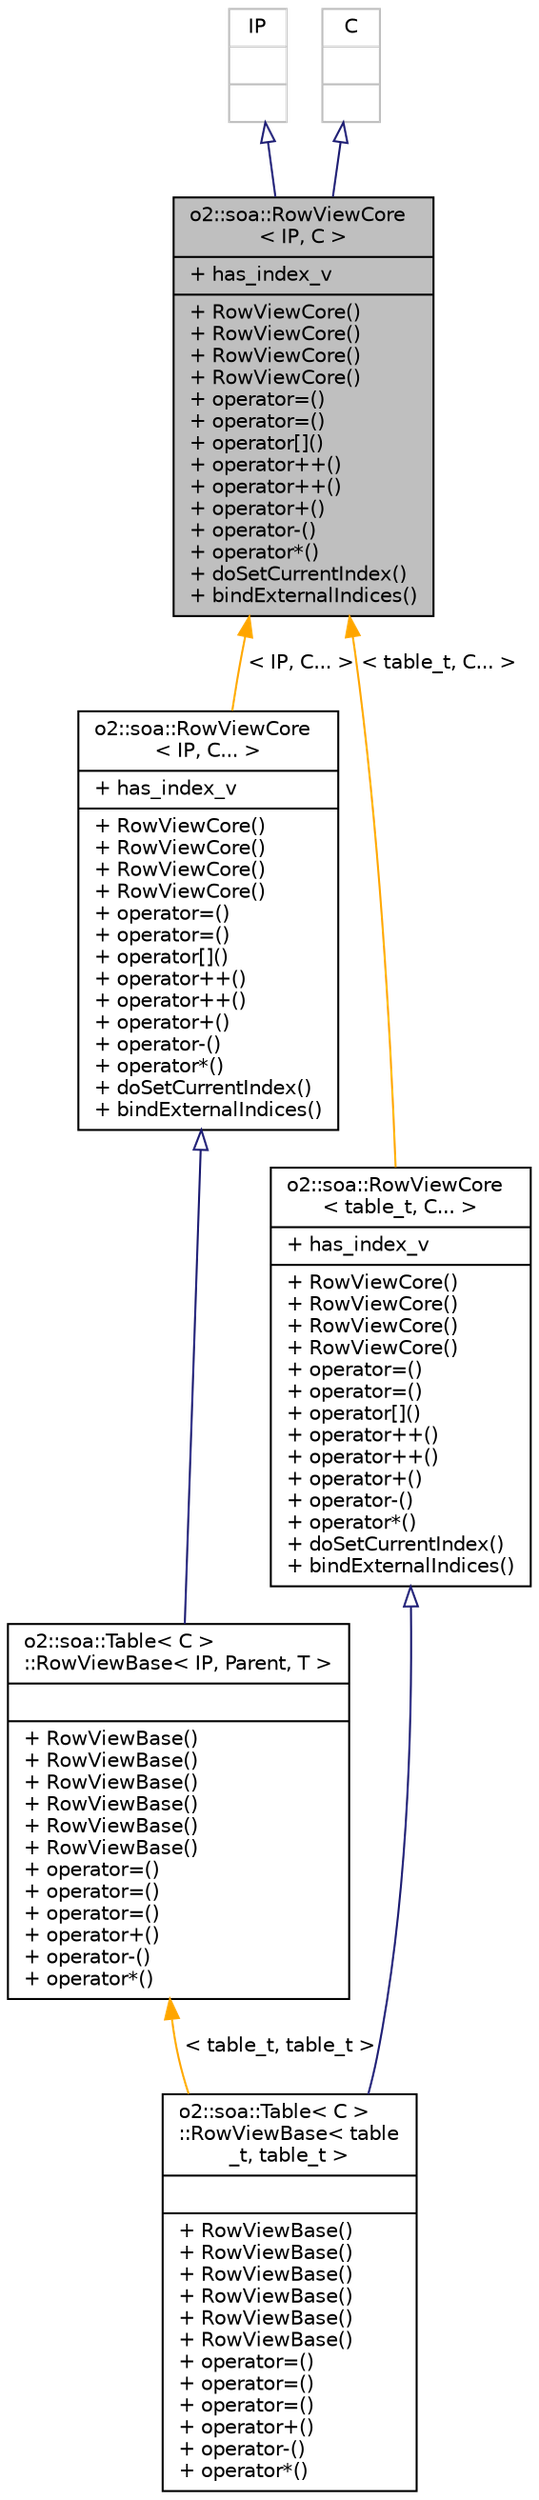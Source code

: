 digraph "o2::soa::RowViewCore&lt; IP, C &gt;"
{
 // INTERACTIVE_SVG=YES
  bgcolor="transparent";
  edge [fontname="Helvetica",fontsize="10",labelfontname="Helvetica",labelfontsize="10"];
  node [fontname="Helvetica",fontsize="10",shape=record];
  Node0 [label="{o2::soa::RowViewCore\l\< IP, C \>\n|+ has_index_v\l|+ RowViewCore()\l+ RowViewCore()\l+ RowViewCore()\l+ RowViewCore()\l+ operator=()\l+ operator=()\l+ operator[]()\l+ operator++()\l+ operator++()\l+ operator+()\l+ operator-()\l+ operator*()\l+ doSetCurrentIndex()\l+ bindExternalIndices()\l}",height=0.2,width=0.4,color="black", fillcolor="grey75", style="filled", fontcolor="black"];
  Node1 -> Node0 [dir="back",color="midnightblue",fontsize="10",style="solid",arrowtail="onormal",fontname="Helvetica"];
  Node1 [label="{IP\n||}",height=0.2,width=0.4,color="grey75"];
  Node2 -> Node0 [dir="back",color="midnightblue",fontsize="10",style="solid",arrowtail="onormal",fontname="Helvetica"];
  Node2 [label="{C\n||}",height=0.2,width=0.4,color="grey75"];
  Node0 -> Node3 [dir="back",color="orange",fontsize="10",style="solid",label=" \< IP, C... \>" ,fontname="Helvetica"];
  Node3 [label="{o2::soa::RowViewCore\l\< IP, C... \>\n|+ has_index_v\l|+ RowViewCore()\l+ RowViewCore()\l+ RowViewCore()\l+ RowViewCore()\l+ operator=()\l+ operator=()\l+ operator[]()\l+ operator++()\l+ operator++()\l+ operator+()\l+ operator-()\l+ operator*()\l+ doSetCurrentIndex()\l+ bindExternalIndices()\l}",height=0.2,width=0.4,color="black",URL="$d7/d57/structo2_1_1soa_1_1RowViewCore.html"];
  Node3 -> Node4 [dir="back",color="midnightblue",fontsize="10",style="solid",arrowtail="onormal",fontname="Helvetica"];
  Node4 [label="{o2::soa::Table\< C \>\l::RowViewBase\< IP, Parent, T \>\n||+ RowViewBase()\l+ RowViewBase()\l+ RowViewBase()\l+ RowViewBase()\l+ RowViewBase()\l+ RowViewBase()\l+ operator=()\l+ operator=()\l+ operator=()\l+ operator+()\l+ operator-()\l+ operator*()\l}",height=0.2,width=0.4,color="black",URL="$d5/d04/structo2_1_1soa_1_1Table_1_1RowViewBase.html"];
  Node4 -> Node5 [dir="back",color="orange",fontsize="10",style="solid",label=" \< table_t, table_t \>" ,fontname="Helvetica"];
  Node5 [label="{o2::soa::Table\< C \>\l::RowViewBase\< table\l_t, table_t \>\n||+ RowViewBase()\l+ RowViewBase()\l+ RowViewBase()\l+ RowViewBase()\l+ RowViewBase()\l+ RowViewBase()\l+ operator=()\l+ operator=()\l+ operator=()\l+ operator+()\l+ operator-()\l+ operator*()\l}",height=0.2,width=0.4,color="black",URL="$d5/d04/structo2_1_1soa_1_1Table_1_1RowViewBase.html"];
  Node0 -> Node6 [dir="back",color="orange",fontsize="10",style="solid",label=" \< table_t, C... \>" ,fontname="Helvetica"];
  Node6 [label="{o2::soa::RowViewCore\l\< table_t, C... \>\n|+ has_index_v\l|+ RowViewCore()\l+ RowViewCore()\l+ RowViewCore()\l+ RowViewCore()\l+ operator=()\l+ operator=()\l+ operator[]()\l+ operator++()\l+ operator++()\l+ operator+()\l+ operator-()\l+ operator*()\l+ doSetCurrentIndex()\l+ bindExternalIndices()\l}",height=0.2,width=0.4,color="black",URL="$d7/d57/structo2_1_1soa_1_1RowViewCore.html"];
  Node6 -> Node5 [dir="back",color="midnightblue",fontsize="10",style="solid",arrowtail="onormal",fontname="Helvetica"];
}
